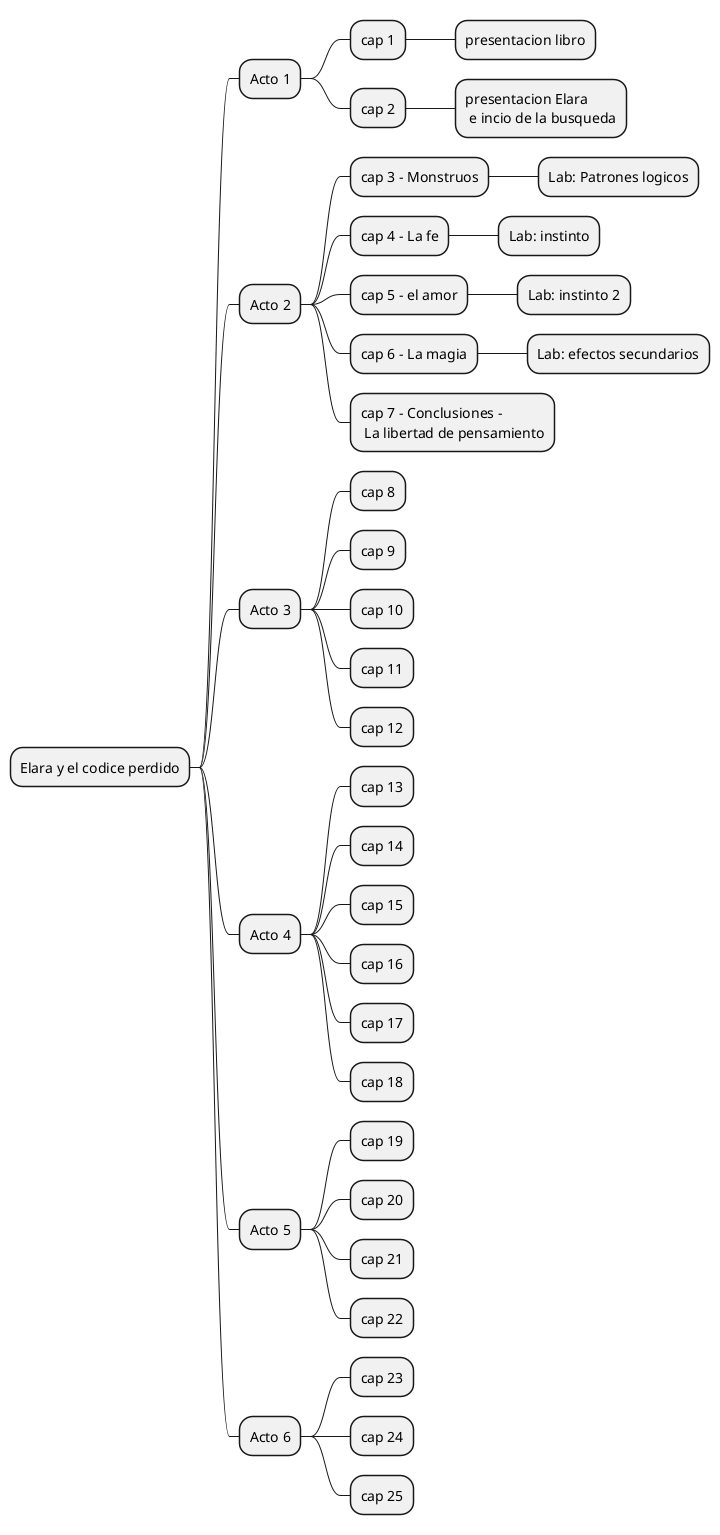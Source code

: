 @startmindmap

'Compatible with OrgMode 

* Elara y el codice perdido
** Acto 1
*** cap 1
**** presentacion libro
*** cap 2
**** presentacion Elara \n e incio de la busqueda


** Acto 2
*** cap 3 - Monstruos
**** Lab: Patrones logicos

*** cap 4 - La fe
**** Lab: instinto
*** cap 5 - el amor
**** Lab: instinto 2
*** cap 6 - La magia
**** Lab: efectos secundarios
*** cap 7 - Conclusiones - \n La libertad de pensamiento

** Acto 3
*** cap 8
*** cap 9
*** cap 10
*** cap 11
*** cap 12

** Acto 4
*** cap 13
*** cap 14
*** cap 15
*** cap 16
*** cap 17
*** cap 18

** Acto 5
*** cap 19
*** cap 20
*** cap 21
*** cap 22

** Acto 6
*** cap 23
*** cap 24
*** cap 25


@endmindmap